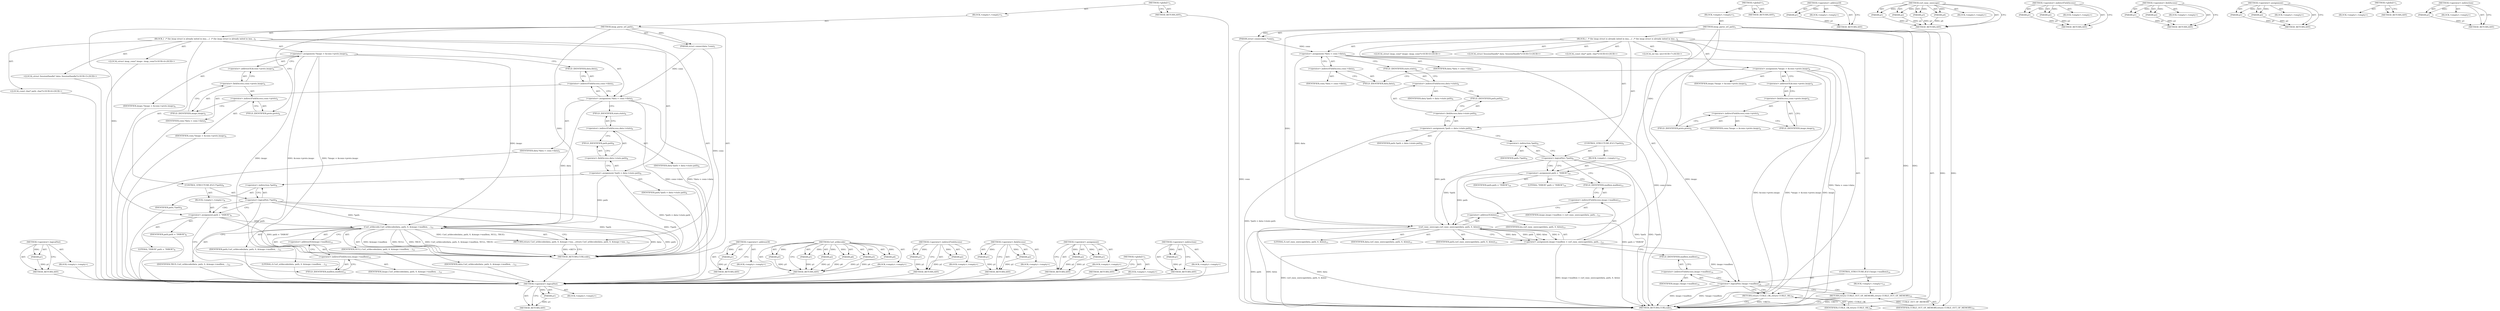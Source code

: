 digraph "&lt;operator&gt;.indirection" {
vulnerable_111 [label=<(METHOD,&lt;operator&gt;.logicalNot)>];
vulnerable_112 [label=<(PARAM,p1)>];
vulnerable_113 [label=<(BLOCK,&lt;empty&gt;,&lt;empty&gt;)>];
vulnerable_114 [label=<(METHOD_RETURN,ANY)>];
vulnerable_6 [label=<(METHOD,&lt;global&gt;)<SUB>1</SUB>>];
vulnerable_7 [label=<(BLOCK,&lt;empty&gt;,&lt;empty&gt;)<SUB>1</SUB>>];
vulnerable_8 [label=<(METHOD,imap_parse_url_path)<SUB>1</SUB>>];
vulnerable_9 [label=<(PARAM,struct connectdata *conn)<SUB>1</SUB>>];
vulnerable_10 [label=<(BLOCK,{
  /* the imap struct is already inited in ima...,{
  /* the imap struct is already inited in ima...)<SUB>2</SUB>>];
vulnerable_11 [label="<(LOCAL,struct imap_conn* imapc: imap_conn*)<SUB>4</SUB>>"];
vulnerable_12 [label=<(&lt;operator&gt;.assignment,*imapc = &amp;conn-&gt;proto.imapc)<SUB>4</SUB>>];
vulnerable_13 [label=<(IDENTIFIER,imapc,*imapc = &amp;conn-&gt;proto.imapc)<SUB>4</SUB>>];
vulnerable_14 [label=<(&lt;operator&gt;.addressOf,&amp;conn-&gt;proto.imapc)<SUB>4</SUB>>];
vulnerable_15 [label=<(&lt;operator&gt;.fieldAccess,conn-&gt;proto.imapc)<SUB>4</SUB>>];
vulnerable_16 [label=<(&lt;operator&gt;.indirectFieldAccess,conn-&gt;proto)<SUB>4</SUB>>];
vulnerable_17 [label=<(IDENTIFIER,conn,*imapc = &amp;conn-&gt;proto.imapc)<SUB>4</SUB>>];
vulnerable_18 [label=<(FIELD_IDENTIFIER,proto,proto)<SUB>4</SUB>>];
vulnerable_19 [label=<(FIELD_IDENTIFIER,imapc,imapc)<SUB>4</SUB>>];
vulnerable_20 [label="<(LOCAL,struct SessionHandle* data: SessionHandle*)<SUB>5</SUB>>"];
vulnerable_21 [label=<(&lt;operator&gt;.assignment,*data = conn-&gt;data)<SUB>5</SUB>>];
vulnerable_22 [label=<(IDENTIFIER,data,*data = conn-&gt;data)<SUB>5</SUB>>];
vulnerable_23 [label=<(&lt;operator&gt;.indirectFieldAccess,conn-&gt;data)<SUB>5</SUB>>];
vulnerable_24 [label=<(IDENTIFIER,conn,*data = conn-&gt;data)<SUB>5</SUB>>];
vulnerable_25 [label=<(FIELD_IDENTIFIER,data,data)<SUB>5</SUB>>];
vulnerable_26 [label="<(LOCAL,const char* path: char*)<SUB>6</SUB>>"];
vulnerable_27 [label=<(&lt;operator&gt;.assignment,*path = data-&gt;state.path)<SUB>6</SUB>>];
vulnerable_28 [label=<(IDENTIFIER,path,*path = data-&gt;state.path)<SUB>6</SUB>>];
vulnerable_29 [label=<(&lt;operator&gt;.fieldAccess,data-&gt;state.path)<SUB>6</SUB>>];
vulnerable_30 [label=<(&lt;operator&gt;.indirectFieldAccess,data-&gt;state)<SUB>6</SUB>>];
vulnerable_31 [label=<(IDENTIFIER,data,*path = data-&gt;state.path)<SUB>6</SUB>>];
vulnerable_32 [label=<(FIELD_IDENTIFIER,state,state)<SUB>6</SUB>>];
vulnerable_33 [label=<(FIELD_IDENTIFIER,path,path)<SUB>6</SUB>>];
vulnerable_34 [label="<(LOCAL,int len: int)<SUB>7</SUB>>"];
vulnerable_35 [label=<(CONTROL_STRUCTURE,IF,if (!*path))<SUB>9</SUB>>];
vulnerable_36 [label=<(&lt;operator&gt;.logicalNot,!*path)<SUB>9</SUB>>];
vulnerable_37 [label=<(&lt;operator&gt;.indirection,*path)<SUB>9</SUB>>];
vulnerable_38 [label=<(IDENTIFIER,path,!*path)<SUB>9</SUB>>];
vulnerable_39 [label=<(BLOCK,&lt;empty&gt;,&lt;empty&gt;)<SUB>10</SUB>>];
vulnerable_40 [label=<(&lt;operator&gt;.assignment,path = &quot;INBOX&quot;)<SUB>10</SUB>>];
vulnerable_41 [label=<(IDENTIFIER,path,path = &quot;INBOX&quot;)<SUB>10</SUB>>];
vulnerable_42 [label=<(LITERAL,&quot;INBOX&quot;,path = &quot;INBOX&quot;)<SUB>10</SUB>>];
vulnerable_43 [label=<(&lt;operator&gt;.assignment,imapc-&gt;mailbox = curl_easy_unescape(data, path,...)<SUB>13</SUB>>];
vulnerable_44 [label=<(&lt;operator&gt;.indirectFieldAccess,imapc-&gt;mailbox)<SUB>13</SUB>>];
vulnerable_45 [label=<(IDENTIFIER,imapc,imapc-&gt;mailbox = curl_easy_unescape(data, path,...)<SUB>13</SUB>>];
vulnerable_46 [label=<(FIELD_IDENTIFIER,mailbox,mailbox)<SUB>13</SUB>>];
vulnerable_47 [label=<(curl_easy_unescape,curl_easy_unescape(data, path, 0, &amp;len))<SUB>13</SUB>>];
vulnerable_48 [label=<(IDENTIFIER,data,curl_easy_unescape(data, path, 0, &amp;len))<SUB>13</SUB>>];
vulnerable_49 [label=<(IDENTIFIER,path,curl_easy_unescape(data, path, 0, &amp;len))<SUB>13</SUB>>];
vulnerable_50 [label=<(LITERAL,0,curl_easy_unescape(data, path, 0, &amp;len))<SUB>13</SUB>>];
vulnerable_51 [label=<(&lt;operator&gt;.addressOf,&amp;len)<SUB>13</SUB>>];
vulnerable_52 [label=<(IDENTIFIER,len,curl_easy_unescape(data, path, 0, &amp;len))<SUB>13</SUB>>];
vulnerable_53 [label=<(CONTROL_STRUCTURE,IF,if (!imapc-&gt;mailbox))<SUB>14</SUB>>];
vulnerable_54 [label=<(&lt;operator&gt;.logicalNot,!imapc-&gt;mailbox)<SUB>14</SUB>>];
vulnerable_55 [label=<(&lt;operator&gt;.indirectFieldAccess,imapc-&gt;mailbox)<SUB>14</SUB>>];
vulnerable_56 [label=<(IDENTIFIER,imapc,!imapc-&gt;mailbox)<SUB>14</SUB>>];
vulnerable_57 [label=<(FIELD_IDENTIFIER,mailbox,mailbox)<SUB>14</SUB>>];
vulnerable_58 [label=<(BLOCK,&lt;empty&gt;,&lt;empty&gt;)<SUB>15</SUB>>];
vulnerable_59 [label=<(RETURN,return CURLE_OUT_OF_MEMORY;,return CURLE_OUT_OF_MEMORY;)<SUB>15</SUB>>];
vulnerable_60 [label=<(IDENTIFIER,CURLE_OUT_OF_MEMORY,return CURLE_OUT_OF_MEMORY;)<SUB>15</SUB>>];
vulnerable_61 [label=<(RETURN,return CURLE_OK;,return CURLE_OK;)<SUB>16</SUB>>];
vulnerable_62 [label=<(IDENTIFIER,CURLE_OK,return CURLE_OK;)<SUB>16</SUB>>];
vulnerable_63 [label=<(METHOD_RETURN,CURLcode)<SUB>1</SUB>>];
vulnerable_65 [label=<(METHOD_RETURN,ANY)<SUB>1</SUB>>];
vulnerable_97 [label=<(METHOD,&lt;operator&gt;.addressOf)>];
vulnerable_98 [label=<(PARAM,p1)>];
vulnerable_99 [label=<(BLOCK,&lt;empty&gt;,&lt;empty&gt;)>];
vulnerable_100 [label=<(METHOD_RETURN,ANY)>];
vulnerable_119 [label=<(METHOD,curl_easy_unescape)>];
vulnerable_120 [label=<(PARAM,p1)>];
vulnerable_121 [label=<(PARAM,p2)>];
vulnerable_122 [label=<(PARAM,p3)>];
vulnerable_123 [label=<(PARAM,p4)>];
vulnerable_124 [label=<(BLOCK,&lt;empty&gt;,&lt;empty&gt;)>];
vulnerable_125 [label=<(METHOD_RETURN,ANY)>];
vulnerable_106 [label=<(METHOD,&lt;operator&gt;.indirectFieldAccess)>];
vulnerable_107 [label=<(PARAM,p1)>];
vulnerable_108 [label=<(PARAM,p2)>];
vulnerable_109 [label=<(BLOCK,&lt;empty&gt;,&lt;empty&gt;)>];
vulnerable_110 [label=<(METHOD_RETURN,ANY)>];
vulnerable_101 [label=<(METHOD,&lt;operator&gt;.fieldAccess)>];
vulnerable_102 [label=<(PARAM,p1)>];
vulnerable_103 [label=<(PARAM,p2)>];
vulnerable_104 [label=<(BLOCK,&lt;empty&gt;,&lt;empty&gt;)>];
vulnerable_105 [label=<(METHOD_RETURN,ANY)>];
vulnerable_92 [label=<(METHOD,&lt;operator&gt;.assignment)>];
vulnerable_93 [label=<(PARAM,p1)>];
vulnerable_94 [label=<(PARAM,p2)>];
vulnerable_95 [label=<(BLOCK,&lt;empty&gt;,&lt;empty&gt;)>];
vulnerable_96 [label=<(METHOD_RETURN,ANY)>];
vulnerable_86 [label=<(METHOD,&lt;global&gt;)<SUB>1</SUB>>];
vulnerable_87 [label=<(BLOCK,&lt;empty&gt;,&lt;empty&gt;)>];
vulnerable_88 [label=<(METHOD_RETURN,ANY)>];
vulnerable_115 [label=<(METHOD,&lt;operator&gt;.indirection)>];
vulnerable_116 [label=<(PARAM,p1)>];
vulnerable_117 [label=<(BLOCK,&lt;empty&gt;,&lt;empty&gt;)>];
vulnerable_118 [label=<(METHOD_RETURN,ANY)>];
fixed_101 [label=<(METHOD,&lt;operator&gt;.logicalNot)>];
fixed_102 [label=<(PARAM,p1)>];
fixed_103 [label=<(BLOCK,&lt;empty&gt;,&lt;empty&gt;)>];
fixed_104 [label=<(METHOD_RETURN,ANY)>];
fixed_6 [label=<(METHOD,&lt;global&gt;)<SUB>1</SUB>>];
fixed_7 [label=<(BLOCK,&lt;empty&gt;,&lt;empty&gt;)<SUB>1</SUB>>];
fixed_8 [label=<(METHOD,imap_parse_url_path)<SUB>1</SUB>>];
fixed_9 [label=<(PARAM,struct connectdata *conn)<SUB>1</SUB>>];
fixed_10 [label=<(BLOCK,{
  /* the imap struct is already inited in ima...,{
  /* the imap struct is already inited in ima...)<SUB>2</SUB>>];
fixed_11 [label="<(LOCAL,struct imap_conn* imapc: imap_conn*)<SUB>4</SUB>>"];
fixed_12 [label=<(&lt;operator&gt;.assignment,*imapc = &amp;conn-&gt;proto.imapc)<SUB>4</SUB>>];
fixed_13 [label=<(IDENTIFIER,imapc,*imapc = &amp;conn-&gt;proto.imapc)<SUB>4</SUB>>];
fixed_14 [label=<(&lt;operator&gt;.addressOf,&amp;conn-&gt;proto.imapc)<SUB>4</SUB>>];
fixed_15 [label=<(&lt;operator&gt;.fieldAccess,conn-&gt;proto.imapc)<SUB>4</SUB>>];
fixed_16 [label=<(&lt;operator&gt;.indirectFieldAccess,conn-&gt;proto)<SUB>4</SUB>>];
fixed_17 [label=<(IDENTIFIER,conn,*imapc = &amp;conn-&gt;proto.imapc)<SUB>4</SUB>>];
fixed_18 [label=<(FIELD_IDENTIFIER,proto,proto)<SUB>4</SUB>>];
fixed_19 [label=<(FIELD_IDENTIFIER,imapc,imapc)<SUB>4</SUB>>];
fixed_20 [label="<(LOCAL,struct SessionHandle* data: SessionHandle*)<SUB>5</SUB>>"];
fixed_21 [label=<(&lt;operator&gt;.assignment,*data = conn-&gt;data)<SUB>5</SUB>>];
fixed_22 [label=<(IDENTIFIER,data,*data = conn-&gt;data)<SUB>5</SUB>>];
fixed_23 [label=<(&lt;operator&gt;.indirectFieldAccess,conn-&gt;data)<SUB>5</SUB>>];
fixed_24 [label=<(IDENTIFIER,conn,*data = conn-&gt;data)<SUB>5</SUB>>];
fixed_25 [label=<(FIELD_IDENTIFIER,data,data)<SUB>5</SUB>>];
fixed_26 [label="<(LOCAL,const char* path: char*)<SUB>6</SUB>>"];
fixed_27 [label=<(&lt;operator&gt;.assignment,*path = data-&gt;state.path)<SUB>6</SUB>>];
fixed_28 [label=<(IDENTIFIER,path,*path = data-&gt;state.path)<SUB>6</SUB>>];
fixed_29 [label=<(&lt;operator&gt;.fieldAccess,data-&gt;state.path)<SUB>6</SUB>>];
fixed_30 [label=<(&lt;operator&gt;.indirectFieldAccess,data-&gt;state)<SUB>6</SUB>>];
fixed_31 [label=<(IDENTIFIER,data,*path = data-&gt;state.path)<SUB>6</SUB>>];
fixed_32 [label=<(FIELD_IDENTIFIER,state,state)<SUB>6</SUB>>];
fixed_33 [label=<(FIELD_IDENTIFIER,path,path)<SUB>6</SUB>>];
fixed_34 [label=<(CONTROL_STRUCTURE,IF,if (!*path))<SUB>8</SUB>>];
fixed_35 [label=<(&lt;operator&gt;.logicalNot,!*path)<SUB>8</SUB>>];
fixed_36 [label=<(&lt;operator&gt;.indirection,*path)<SUB>8</SUB>>];
fixed_37 [label=<(IDENTIFIER,path,!*path)<SUB>8</SUB>>];
fixed_38 [label=<(BLOCK,&lt;empty&gt;,&lt;empty&gt;)<SUB>9</SUB>>];
fixed_39 [label=<(&lt;operator&gt;.assignment,path = &quot;INBOX&quot;)<SUB>9</SUB>>];
fixed_40 [label=<(IDENTIFIER,path,path = &quot;INBOX&quot;)<SUB>9</SUB>>];
fixed_41 [label=<(LITERAL,&quot;INBOX&quot;,path = &quot;INBOX&quot;)<SUB>9</SUB>>];
fixed_42 [label=<(RETURN,return Curl_urldecode(data, path, 0, &amp;imapc-&gt;ma...,return Curl_urldecode(data, path, 0, &amp;imapc-&gt;ma...)<SUB>12</SUB>>];
fixed_43 [label=<(Curl_urldecode,Curl_urldecode(data, path, 0, &amp;imapc-&gt;mailbox, ...)<SUB>12</SUB>>];
fixed_44 [label=<(IDENTIFIER,data,Curl_urldecode(data, path, 0, &amp;imapc-&gt;mailbox, ...)<SUB>12</SUB>>];
fixed_45 [label=<(IDENTIFIER,path,Curl_urldecode(data, path, 0, &amp;imapc-&gt;mailbox, ...)<SUB>12</SUB>>];
fixed_46 [label=<(LITERAL,0,Curl_urldecode(data, path, 0, &amp;imapc-&gt;mailbox, ...)<SUB>12</SUB>>];
fixed_47 [label=<(&lt;operator&gt;.addressOf,&amp;imapc-&gt;mailbox)<SUB>12</SUB>>];
fixed_48 [label=<(&lt;operator&gt;.indirectFieldAccess,imapc-&gt;mailbox)<SUB>12</SUB>>];
fixed_49 [label=<(IDENTIFIER,imapc,Curl_urldecode(data, path, 0, &amp;imapc-&gt;mailbox, ...)<SUB>12</SUB>>];
fixed_50 [label=<(FIELD_IDENTIFIER,mailbox,mailbox)<SUB>12</SUB>>];
fixed_51 [label=<(IDENTIFIER,NULL,Curl_urldecode(data, path, 0, &amp;imapc-&gt;mailbox, ...)<SUB>12</SUB>>];
fixed_52 [label=<(IDENTIFIER,TRUE,Curl_urldecode(data, path, 0, &amp;imapc-&gt;mailbox, ...)<SUB>12</SUB>>];
fixed_53 [label=<(METHOD_RETURN,CURLcode)<SUB>1</SUB>>];
fixed_55 [label=<(METHOD_RETURN,ANY)<SUB>1</SUB>>];
fixed_87 [label=<(METHOD,&lt;operator&gt;.addressOf)>];
fixed_88 [label=<(PARAM,p1)>];
fixed_89 [label=<(BLOCK,&lt;empty&gt;,&lt;empty&gt;)>];
fixed_90 [label=<(METHOD_RETURN,ANY)>];
fixed_109 [label=<(METHOD,Curl_urldecode)>];
fixed_110 [label=<(PARAM,p1)>];
fixed_111 [label=<(PARAM,p2)>];
fixed_112 [label=<(PARAM,p3)>];
fixed_113 [label=<(PARAM,p4)>];
fixed_114 [label=<(PARAM,p5)>];
fixed_115 [label=<(PARAM,p6)>];
fixed_116 [label=<(BLOCK,&lt;empty&gt;,&lt;empty&gt;)>];
fixed_117 [label=<(METHOD_RETURN,ANY)>];
fixed_96 [label=<(METHOD,&lt;operator&gt;.indirectFieldAccess)>];
fixed_97 [label=<(PARAM,p1)>];
fixed_98 [label=<(PARAM,p2)>];
fixed_99 [label=<(BLOCK,&lt;empty&gt;,&lt;empty&gt;)>];
fixed_100 [label=<(METHOD_RETURN,ANY)>];
fixed_91 [label=<(METHOD,&lt;operator&gt;.fieldAccess)>];
fixed_92 [label=<(PARAM,p1)>];
fixed_93 [label=<(PARAM,p2)>];
fixed_94 [label=<(BLOCK,&lt;empty&gt;,&lt;empty&gt;)>];
fixed_95 [label=<(METHOD_RETURN,ANY)>];
fixed_82 [label=<(METHOD,&lt;operator&gt;.assignment)>];
fixed_83 [label=<(PARAM,p1)>];
fixed_84 [label=<(PARAM,p2)>];
fixed_85 [label=<(BLOCK,&lt;empty&gt;,&lt;empty&gt;)>];
fixed_86 [label=<(METHOD_RETURN,ANY)>];
fixed_76 [label=<(METHOD,&lt;global&gt;)<SUB>1</SUB>>];
fixed_77 [label=<(BLOCK,&lt;empty&gt;,&lt;empty&gt;)>];
fixed_78 [label=<(METHOD_RETURN,ANY)>];
fixed_105 [label=<(METHOD,&lt;operator&gt;.indirection)>];
fixed_106 [label=<(PARAM,p1)>];
fixed_107 [label=<(BLOCK,&lt;empty&gt;,&lt;empty&gt;)>];
fixed_108 [label=<(METHOD_RETURN,ANY)>];
vulnerable_111 -> vulnerable_112  [key=0, label="AST: "];
vulnerable_111 -> vulnerable_112  [key=1, label="DDG: "];
vulnerable_111 -> vulnerable_113  [key=0, label="AST: "];
vulnerable_111 -> vulnerable_114  [key=0, label="AST: "];
vulnerable_111 -> vulnerable_114  [key=1, label="CFG: "];
vulnerable_112 -> vulnerable_114  [key=0, label="DDG: p1"];
vulnerable_6 -> vulnerable_7  [key=0, label="AST: "];
vulnerable_6 -> vulnerable_65  [key=0, label="AST: "];
vulnerable_6 -> vulnerable_65  [key=1, label="CFG: "];
vulnerable_7 -> vulnerable_8  [key=0, label="AST: "];
vulnerable_8 -> vulnerable_9  [key=0, label="AST: "];
vulnerable_8 -> vulnerable_9  [key=1, label="DDG: "];
vulnerable_8 -> vulnerable_10  [key=0, label="AST: "];
vulnerable_8 -> vulnerable_63  [key=0, label="AST: "];
vulnerable_8 -> vulnerable_18  [key=0, label="CFG: "];
vulnerable_8 -> vulnerable_61  [key=0, label="DDG: "];
vulnerable_8 -> vulnerable_62  [key=0, label="DDG: "];
vulnerable_8 -> vulnerable_40  [key=0, label="DDG: "];
vulnerable_8 -> vulnerable_47  [key=0, label="DDG: "];
vulnerable_8 -> vulnerable_59  [key=0, label="DDG: "];
vulnerable_8 -> vulnerable_60  [key=0, label="DDG: "];
vulnerable_9 -> vulnerable_63  [key=0, label="DDG: conn"];
vulnerable_9 -> vulnerable_21  [key=0, label="DDG: conn"];
vulnerable_10 -> vulnerable_11  [key=0, label="AST: "];
vulnerable_10 -> vulnerable_12  [key=0, label="AST: "];
vulnerable_10 -> vulnerable_20  [key=0, label="AST: "];
vulnerable_10 -> vulnerable_21  [key=0, label="AST: "];
vulnerable_10 -> vulnerable_26  [key=0, label="AST: "];
vulnerable_10 -> vulnerable_27  [key=0, label="AST: "];
vulnerable_10 -> vulnerable_34  [key=0, label="AST: "];
vulnerable_10 -> vulnerable_35  [key=0, label="AST: "];
vulnerable_10 -> vulnerable_43  [key=0, label="AST: "];
vulnerable_10 -> vulnerable_53  [key=0, label="AST: "];
vulnerable_10 -> vulnerable_61  [key=0, label="AST: "];
vulnerable_12 -> vulnerable_13  [key=0, label="AST: "];
vulnerable_12 -> vulnerable_14  [key=0, label="AST: "];
vulnerable_12 -> vulnerable_25  [key=0, label="CFG: "];
vulnerable_12 -> vulnerable_63  [key=0, label="DDG: imapc"];
vulnerable_12 -> vulnerable_63  [key=1, label="DDG: &amp;conn-&gt;proto.imapc"];
vulnerable_12 -> vulnerable_63  [key=2, label="DDG: *imapc = &amp;conn-&gt;proto.imapc"];
vulnerable_12 -> vulnerable_54  [key=0, label="DDG: imapc"];
vulnerable_14 -> vulnerable_15  [key=0, label="AST: "];
vulnerable_14 -> vulnerable_12  [key=0, label="CFG: "];
vulnerable_15 -> vulnerable_16  [key=0, label="AST: "];
vulnerable_15 -> vulnerable_19  [key=0, label="AST: "];
vulnerable_15 -> vulnerable_14  [key=0, label="CFG: "];
vulnerable_16 -> vulnerable_17  [key=0, label="AST: "];
vulnerable_16 -> vulnerable_18  [key=0, label="AST: "];
vulnerable_16 -> vulnerable_19  [key=0, label="CFG: "];
vulnerable_18 -> vulnerable_16  [key=0, label="CFG: "];
vulnerable_19 -> vulnerable_15  [key=0, label="CFG: "];
vulnerable_21 -> vulnerable_22  [key=0, label="AST: "];
vulnerable_21 -> vulnerable_23  [key=0, label="AST: "];
vulnerable_21 -> vulnerable_32  [key=0, label="CFG: "];
vulnerable_21 -> vulnerable_63  [key=0, label="DDG: conn-&gt;data"];
vulnerable_21 -> vulnerable_63  [key=1, label="DDG: *data = conn-&gt;data"];
vulnerable_21 -> vulnerable_47  [key=0, label="DDG: data"];
vulnerable_23 -> vulnerable_24  [key=0, label="AST: "];
vulnerable_23 -> vulnerable_25  [key=0, label="AST: "];
vulnerable_23 -> vulnerable_21  [key=0, label="CFG: "];
vulnerable_25 -> vulnerable_23  [key=0, label="CFG: "];
vulnerable_27 -> vulnerable_28  [key=0, label="AST: "];
vulnerable_27 -> vulnerable_29  [key=0, label="AST: "];
vulnerable_27 -> vulnerable_37  [key=0, label="CFG: "];
vulnerable_27 -> vulnerable_63  [key=0, label="DDG: *path = data-&gt;state.path"];
vulnerable_27 -> vulnerable_47  [key=0, label="DDG: path"];
vulnerable_29 -> vulnerable_30  [key=0, label="AST: "];
vulnerable_29 -> vulnerable_33  [key=0, label="AST: "];
vulnerable_29 -> vulnerable_27  [key=0, label="CFG: "];
vulnerable_30 -> vulnerable_31  [key=0, label="AST: "];
vulnerable_30 -> vulnerable_32  [key=0, label="AST: "];
vulnerable_30 -> vulnerable_33  [key=0, label="CFG: "];
vulnerable_32 -> vulnerable_30  [key=0, label="CFG: "];
vulnerable_33 -> vulnerable_29  [key=0, label="CFG: "];
vulnerable_35 -> vulnerable_36  [key=0, label="AST: "];
vulnerable_35 -> vulnerable_39  [key=0, label="AST: "];
vulnerable_36 -> vulnerable_37  [key=0, label="AST: "];
vulnerable_36 -> vulnerable_40  [key=0, label="CFG: "];
vulnerable_36 -> vulnerable_40  [key=1, label="CDG: "];
vulnerable_36 -> vulnerable_46  [key=0, label="CFG: "];
vulnerable_36 -> vulnerable_63  [key=0, label="DDG: *path"];
vulnerable_36 -> vulnerable_63  [key=1, label="DDG: !*path"];
vulnerable_36 -> vulnerable_47  [key=0, label="DDG: *path"];
vulnerable_37 -> vulnerable_38  [key=0, label="AST: "];
vulnerable_37 -> vulnerable_36  [key=0, label="CFG: "];
vulnerable_39 -> vulnerable_40  [key=0, label="AST: "];
vulnerable_40 -> vulnerable_41  [key=0, label="AST: "];
vulnerable_40 -> vulnerable_42  [key=0, label="AST: "];
vulnerable_40 -> vulnerable_46  [key=0, label="CFG: "];
vulnerable_40 -> vulnerable_63  [key=0, label="DDG: path = &quot;INBOX&quot;"];
vulnerable_40 -> vulnerable_47  [key=0, label="DDG: path"];
vulnerable_43 -> vulnerable_44  [key=0, label="AST: "];
vulnerable_43 -> vulnerable_47  [key=0, label="AST: "];
vulnerable_43 -> vulnerable_57  [key=0, label="CFG: "];
vulnerable_43 -> vulnerable_63  [key=0, label="DDG: curl_easy_unescape(data, path, 0, &amp;len)"];
vulnerable_43 -> vulnerable_63  [key=1, label="DDG: imapc-&gt;mailbox = curl_easy_unescape(data, path, 0, &amp;len)"];
vulnerable_43 -> vulnerable_54  [key=0, label="DDG: imapc-&gt;mailbox"];
vulnerable_44 -> vulnerable_45  [key=0, label="AST: "];
vulnerable_44 -> vulnerable_46  [key=0, label="AST: "];
vulnerable_44 -> vulnerable_51  [key=0, label="CFG: "];
vulnerable_46 -> vulnerable_44  [key=0, label="CFG: "];
vulnerable_47 -> vulnerable_48  [key=0, label="AST: "];
vulnerable_47 -> vulnerable_49  [key=0, label="AST: "];
vulnerable_47 -> vulnerable_50  [key=0, label="AST: "];
vulnerable_47 -> vulnerable_51  [key=0, label="AST: "];
vulnerable_47 -> vulnerable_43  [key=0, label="CFG: "];
vulnerable_47 -> vulnerable_43  [key=1, label="DDG: data"];
vulnerable_47 -> vulnerable_43  [key=2, label="DDG: path"];
vulnerable_47 -> vulnerable_43  [key=3, label="DDG: 0"];
vulnerable_47 -> vulnerable_43  [key=4, label="DDG: &amp;len"];
vulnerable_47 -> vulnerable_63  [key=0, label="DDG: data"];
vulnerable_47 -> vulnerable_63  [key=1, label="DDG: path"];
vulnerable_47 -> vulnerable_63  [key=2, label="DDG: &amp;len"];
vulnerable_51 -> vulnerable_52  [key=0, label="AST: "];
vulnerable_51 -> vulnerable_47  [key=0, label="CFG: "];
vulnerable_53 -> vulnerable_54  [key=0, label="AST: "];
vulnerable_53 -> vulnerable_58  [key=0, label="AST: "];
vulnerable_54 -> vulnerable_55  [key=0, label="AST: "];
vulnerable_54 -> vulnerable_59  [key=0, label="CFG: "];
vulnerable_54 -> vulnerable_59  [key=1, label="CDG: "];
vulnerable_54 -> vulnerable_61  [key=0, label="CFG: "];
vulnerable_54 -> vulnerable_61  [key=1, label="CDG: "];
vulnerable_54 -> vulnerable_63  [key=0, label="DDG: imapc-&gt;mailbox"];
vulnerable_54 -> vulnerable_63  [key=1, label="DDG: !imapc-&gt;mailbox"];
vulnerable_55 -> vulnerable_56  [key=0, label="AST: "];
vulnerable_55 -> vulnerable_57  [key=0, label="AST: "];
vulnerable_55 -> vulnerable_54  [key=0, label="CFG: "];
vulnerable_57 -> vulnerable_55  [key=0, label="CFG: "];
vulnerable_58 -> vulnerable_59  [key=0, label="AST: "];
vulnerable_59 -> vulnerable_60  [key=0, label="AST: "];
vulnerable_59 -> vulnerable_63  [key=0, label="CFG: "];
vulnerable_59 -> vulnerable_63  [key=1, label="DDG: &lt;RET&gt;"];
vulnerable_60 -> vulnerable_59  [key=0, label="DDG: CURLE_OUT_OF_MEMORY"];
vulnerable_61 -> vulnerable_62  [key=0, label="AST: "];
vulnerable_61 -> vulnerable_63  [key=0, label="CFG: "];
vulnerable_61 -> vulnerable_63  [key=1, label="DDG: &lt;RET&gt;"];
vulnerable_62 -> vulnerable_61  [key=0, label="DDG: CURLE_OK"];
vulnerable_97 -> vulnerable_98  [key=0, label="AST: "];
vulnerable_97 -> vulnerable_98  [key=1, label="DDG: "];
vulnerable_97 -> vulnerable_99  [key=0, label="AST: "];
vulnerable_97 -> vulnerable_100  [key=0, label="AST: "];
vulnerable_97 -> vulnerable_100  [key=1, label="CFG: "];
vulnerable_98 -> vulnerable_100  [key=0, label="DDG: p1"];
vulnerable_119 -> vulnerable_120  [key=0, label="AST: "];
vulnerable_119 -> vulnerable_120  [key=1, label="DDG: "];
vulnerable_119 -> vulnerable_124  [key=0, label="AST: "];
vulnerable_119 -> vulnerable_121  [key=0, label="AST: "];
vulnerable_119 -> vulnerable_121  [key=1, label="DDG: "];
vulnerable_119 -> vulnerable_125  [key=0, label="AST: "];
vulnerable_119 -> vulnerable_125  [key=1, label="CFG: "];
vulnerable_119 -> vulnerable_122  [key=0, label="AST: "];
vulnerable_119 -> vulnerable_122  [key=1, label="DDG: "];
vulnerable_119 -> vulnerable_123  [key=0, label="AST: "];
vulnerable_119 -> vulnerable_123  [key=1, label="DDG: "];
vulnerable_120 -> vulnerable_125  [key=0, label="DDG: p1"];
vulnerable_121 -> vulnerable_125  [key=0, label="DDG: p2"];
vulnerable_122 -> vulnerable_125  [key=0, label="DDG: p3"];
vulnerable_123 -> vulnerable_125  [key=0, label="DDG: p4"];
vulnerable_106 -> vulnerable_107  [key=0, label="AST: "];
vulnerable_106 -> vulnerable_107  [key=1, label="DDG: "];
vulnerable_106 -> vulnerable_109  [key=0, label="AST: "];
vulnerable_106 -> vulnerable_108  [key=0, label="AST: "];
vulnerable_106 -> vulnerable_108  [key=1, label="DDG: "];
vulnerable_106 -> vulnerable_110  [key=0, label="AST: "];
vulnerable_106 -> vulnerable_110  [key=1, label="CFG: "];
vulnerable_107 -> vulnerable_110  [key=0, label="DDG: p1"];
vulnerable_108 -> vulnerable_110  [key=0, label="DDG: p2"];
vulnerable_101 -> vulnerable_102  [key=0, label="AST: "];
vulnerable_101 -> vulnerable_102  [key=1, label="DDG: "];
vulnerable_101 -> vulnerable_104  [key=0, label="AST: "];
vulnerable_101 -> vulnerable_103  [key=0, label="AST: "];
vulnerable_101 -> vulnerable_103  [key=1, label="DDG: "];
vulnerable_101 -> vulnerable_105  [key=0, label="AST: "];
vulnerable_101 -> vulnerable_105  [key=1, label="CFG: "];
vulnerable_102 -> vulnerable_105  [key=0, label="DDG: p1"];
vulnerable_103 -> vulnerable_105  [key=0, label="DDG: p2"];
vulnerable_92 -> vulnerable_93  [key=0, label="AST: "];
vulnerable_92 -> vulnerable_93  [key=1, label="DDG: "];
vulnerable_92 -> vulnerable_95  [key=0, label="AST: "];
vulnerable_92 -> vulnerable_94  [key=0, label="AST: "];
vulnerable_92 -> vulnerable_94  [key=1, label="DDG: "];
vulnerable_92 -> vulnerable_96  [key=0, label="AST: "];
vulnerable_92 -> vulnerable_96  [key=1, label="CFG: "];
vulnerable_93 -> vulnerable_96  [key=0, label="DDG: p1"];
vulnerable_94 -> vulnerable_96  [key=0, label="DDG: p2"];
vulnerable_86 -> vulnerable_87  [key=0, label="AST: "];
vulnerable_86 -> vulnerable_88  [key=0, label="AST: "];
vulnerable_86 -> vulnerable_88  [key=1, label="CFG: "];
vulnerable_115 -> vulnerable_116  [key=0, label="AST: "];
vulnerable_115 -> vulnerable_116  [key=1, label="DDG: "];
vulnerable_115 -> vulnerable_117  [key=0, label="AST: "];
vulnerable_115 -> vulnerable_118  [key=0, label="AST: "];
vulnerable_115 -> vulnerable_118  [key=1, label="CFG: "];
vulnerable_116 -> vulnerable_118  [key=0, label="DDG: p1"];
fixed_101 -> fixed_102  [key=0, label="AST: "];
fixed_101 -> fixed_102  [key=1, label="DDG: "];
fixed_101 -> fixed_103  [key=0, label="AST: "];
fixed_101 -> fixed_104  [key=0, label="AST: "];
fixed_101 -> fixed_104  [key=1, label="CFG: "];
fixed_102 -> fixed_104  [key=0, label="DDG: p1"];
fixed_103 -> vulnerable_111  [key=0];
fixed_104 -> vulnerable_111  [key=0];
fixed_6 -> fixed_7  [key=0, label="AST: "];
fixed_6 -> fixed_55  [key=0, label="AST: "];
fixed_6 -> fixed_55  [key=1, label="CFG: "];
fixed_7 -> fixed_8  [key=0, label="AST: "];
fixed_8 -> fixed_9  [key=0, label="AST: "];
fixed_8 -> fixed_9  [key=1, label="DDG: "];
fixed_8 -> fixed_10  [key=0, label="AST: "];
fixed_8 -> fixed_53  [key=0, label="AST: "];
fixed_8 -> fixed_18  [key=0, label="CFG: "];
fixed_8 -> fixed_39  [key=0, label="DDG: "];
fixed_8 -> fixed_43  [key=0, label="DDG: "];
fixed_9 -> fixed_53  [key=0, label="DDG: conn"];
fixed_9 -> fixed_21  [key=0, label="DDG: conn"];
fixed_10 -> fixed_11  [key=0, label="AST: "];
fixed_10 -> fixed_12  [key=0, label="AST: "];
fixed_10 -> fixed_20  [key=0, label="AST: "];
fixed_10 -> fixed_21  [key=0, label="AST: "];
fixed_10 -> fixed_26  [key=0, label="AST: "];
fixed_10 -> fixed_27  [key=0, label="AST: "];
fixed_10 -> fixed_34  [key=0, label="AST: "];
fixed_10 -> fixed_42  [key=0, label="AST: "];
fixed_11 -> vulnerable_111  [key=0];
fixed_12 -> fixed_13  [key=0, label="AST: "];
fixed_12 -> fixed_14  [key=0, label="AST: "];
fixed_12 -> fixed_25  [key=0, label="CFG: "];
fixed_12 -> fixed_53  [key=0, label="DDG: imapc"];
fixed_12 -> fixed_53  [key=1, label="DDG: &amp;conn-&gt;proto.imapc"];
fixed_12 -> fixed_53  [key=2, label="DDG: *imapc = &amp;conn-&gt;proto.imapc"];
fixed_12 -> fixed_43  [key=0, label="DDG: imapc"];
fixed_13 -> vulnerable_111  [key=0];
fixed_14 -> fixed_15  [key=0, label="AST: "];
fixed_14 -> fixed_12  [key=0, label="CFG: "];
fixed_15 -> fixed_16  [key=0, label="AST: "];
fixed_15 -> fixed_19  [key=0, label="AST: "];
fixed_15 -> fixed_14  [key=0, label="CFG: "];
fixed_16 -> fixed_17  [key=0, label="AST: "];
fixed_16 -> fixed_18  [key=0, label="AST: "];
fixed_16 -> fixed_19  [key=0, label="CFG: "];
fixed_17 -> vulnerable_111  [key=0];
fixed_18 -> fixed_16  [key=0, label="CFG: "];
fixed_19 -> fixed_15  [key=0, label="CFG: "];
fixed_20 -> vulnerable_111  [key=0];
fixed_21 -> fixed_22  [key=0, label="AST: "];
fixed_21 -> fixed_23  [key=0, label="AST: "];
fixed_21 -> fixed_32  [key=0, label="CFG: "];
fixed_21 -> fixed_53  [key=0, label="DDG: conn-&gt;data"];
fixed_21 -> fixed_53  [key=1, label="DDG: *data = conn-&gt;data"];
fixed_21 -> fixed_43  [key=0, label="DDG: data"];
fixed_22 -> vulnerable_111  [key=0];
fixed_23 -> fixed_24  [key=0, label="AST: "];
fixed_23 -> fixed_25  [key=0, label="AST: "];
fixed_23 -> fixed_21  [key=0, label="CFG: "];
fixed_24 -> vulnerable_111  [key=0];
fixed_25 -> fixed_23  [key=0, label="CFG: "];
fixed_26 -> vulnerable_111  [key=0];
fixed_27 -> fixed_28  [key=0, label="AST: "];
fixed_27 -> fixed_29  [key=0, label="AST: "];
fixed_27 -> fixed_36  [key=0, label="CFG: "];
fixed_27 -> fixed_53  [key=0, label="DDG: *path = data-&gt;state.path"];
fixed_27 -> fixed_43  [key=0, label="DDG: path"];
fixed_28 -> vulnerable_111  [key=0];
fixed_29 -> fixed_30  [key=0, label="AST: "];
fixed_29 -> fixed_33  [key=0, label="AST: "];
fixed_29 -> fixed_27  [key=0, label="CFG: "];
fixed_30 -> fixed_31  [key=0, label="AST: "];
fixed_30 -> fixed_32  [key=0, label="AST: "];
fixed_30 -> fixed_33  [key=0, label="CFG: "];
fixed_31 -> vulnerable_111  [key=0];
fixed_32 -> fixed_30  [key=0, label="CFG: "];
fixed_33 -> fixed_29  [key=0, label="CFG: "];
fixed_34 -> fixed_35  [key=0, label="AST: "];
fixed_34 -> fixed_38  [key=0, label="AST: "];
fixed_35 -> fixed_36  [key=0, label="AST: "];
fixed_35 -> fixed_39  [key=0, label="CFG: "];
fixed_35 -> fixed_39  [key=1, label="CDG: "];
fixed_35 -> fixed_50  [key=0, label="CFG: "];
fixed_35 -> fixed_53  [key=0, label="DDG: *path"];
fixed_35 -> fixed_53  [key=1, label="DDG: !*path"];
fixed_35 -> fixed_43  [key=0, label="DDG: *path"];
fixed_36 -> fixed_37  [key=0, label="AST: "];
fixed_36 -> fixed_35  [key=0, label="CFG: "];
fixed_37 -> vulnerable_111  [key=0];
fixed_38 -> fixed_39  [key=0, label="AST: "];
fixed_39 -> fixed_40  [key=0, label="AST: "];
fixed_39 -> fixed_41  [key=0, label="AST: "];
fixed_39 -> fixed_50  [key=0, label="CFG: "];
fixed_39 -> fixed_53  [key=0, label="DDG: path = &quot;INBOX&quot;"];
fixed_39 -> fixed_43  [key=0, label="DDG: path"];
fixed_40 -> vulnerable_111  [key=0];
fixed_41 -> vulnerable_111  [key=0];
fixed_42 -> fixed_43  [key=0, label="AST: "];
fixed_42 -> fixed_53  [key=0, label="CFG: "];
fixed_42 -> fixed_53  [key=1, label="DDG: &lt;RET&gt;"];
fixed_43 -> fixed_44  [key=0, label="AST: "];
fixed_43 -> fixed_45  [key=0, label="AST: "];
fixed_43 -> fixed_46  [key=0, label="AST: "];
fixed_43 -> fixed_47  [key=0, label="AST: "];
fixed_43 -> fixed_51  [key=0, label="AST: "];
fixed_43 -> fixed_52  [key=0, label="AST: "];
fixed_43 -> fixed_42  [key=0, label="CFG: "];
fixed_43 -> fixed_42  [key=1, label="DDG: Curl_urldecode(data, path, 0, &amp;imapc-&gt;mailbox, NULL, TRUE)"];
fixed_43 -> fixed_53  [key=0, label="DDG: data"];
fixed_43 -> fixed_53  [key=1, label="DDG: path"];
fixed_43 -> fixed_53  [key=2, label="DDG: &amp;imapc-&gt;mailbox"];
fixed_43 -> fixed_53  [key=3, label="DDG: NULL"];
fixed_43 -> fixed_53  [key=4, label="DDG: TRUE"];
fixed_43 -> fixed_53  [key=5, label="DDG: Curl_urldecode(data, path, 0, &amp;imapc-&gt;mailbox, NULL, TRUE)"];
fixed_44 -> vulnerable_111  [key=0];
fixed_45 -> vulnerable_111  [key=0];
fixed_46 -> vulnerable_111  [key=0];
fixed_47 -> fixed_48  [key=0, label="AST: "];
fixed_47 -> fixed_43  [key=0, label="CFG: "];
fixed_48 -> fixed_49  [key=0, label="AST: "];
fixed_48 -> fixed_50  [key=0, label="AST: "];
fixed_48 -> fixed_47  [key=0, label="CFG: "];
fixed_49 -> vulnerable_111  [key=0];
fixed_50 -> fixed_48  [key=0, label="CFG: "];
fixed_51 -> vulnerable_111  [key=0];
fixed_52 -> vulnerable_111  [key=0];
fixed_53 -> vulnerable_111  [key=0];
fixed_55 -> vulnerable_111  [key=0];
fixed_87 -> fixed_88  [key=0, label="AST: "];
fixed_87 -> fixed_88  [key=1, label="DDG: "];
fixed_87 -> fixed_89  [key=0, label="AST: "];
fixed_87 -> fixed_90  [key=0, label="AST: "];
fixed_87 -> fixed_90  [key=1, label="CFG: "];
fixed_88 -> fixed_90  [key=0, label="DDG: p1"];
fixed_89 -> vulnerable_111  [key=0];
fixed_90 -> vulnerable_111  [key=0];
fixed_109 -> fixed_110  [key=0, label="AST: "];
fixed_109 -> fixed_110  [key=1, label="DDG: "];
fixed_109 -> fixed_116  [key=0, label="AST: "];
fixed_109 -> fixed_111  [key=0, label="AST: "];
fixed_109 -> fixed_111  [key=1, label="DDG: "];
fixed_109 -> fixed_117  [key=0, label="AST: "];
fixed_109 -> fixed_117  [key=1, label="CFG: "];
fixed_109 -> fixed_112  [key=0, label="AST: "];
fixed_109 -> fixed_112  [key=1, label="DDG: "];
fixed_109 -> fixed_113  [key=0, label="AST: "];
fixed_109 -> fixed_113  [key=1, label="DDG: "];
fixed_109 -> fixed_114  [key=0, label="AST: "];
fixed_109 -> fixed_114  [key=1, label="DDG: "];
fixed_109 -> fixed_115  [key=0, label="AST: "];
fixed_109 -> fixed_115  [key=1, label="DDG: "];
fixed_110 -> fixed_117  [key=0, label="DDG: p1"];
fixed_111 -> fixed_117  [key=0, label="DDG: p2"];
fixed_112 -> fixed_117  [key=0, label="DDG: p3"];
fixed_113 -> fixed_117  [key=0, label="DDG: p4"];
fixed_114 -> fixed_117  [key=0, label="DDG: p5"];
fixed_115 -> fixed_117  [key=0, label="DDG: p6"];
fixed_116 -> vulnerable_111  [key=0];
fixed_117 -> vulnerable_111  [key=0];
fixed_96 -> fixed_97  [key=0, label="AST: "];
fixed_96 -> fixed_97  [key=1, label="DDG: "];
fixed_96 -> fixed_99  [key=0, label="AST: "];
fixed_96 -> fixed_98  [key=0, label="AST: "];
fixed_96 -> fixed_98  [key=1, label="DDG: "];
fixed_96 -> fixed_100  [key=0, label="AST: "];
fixed_96 -> fixed_100  [key=1, label="CFG: "];
fixed_97 -> fixed_100  [key=0, label="DDG: p1"];
fixed_98 -> fixed_100  [key=0, label="DDG: p2"];
fixed_99 -> vulnerable_111  [key=0];
fixed_100 -> vulnerable_111  [key=0];
fixed_91 -> fixed_92  [key=0, label="AST: "];
fixed_91 -> fixed_92  [key=1, label="DDG: "];
fixed_91 -> fixed_94  [key=0, label="AST: "];
fixed_91 -> fixed_93  [key=0, label="AST: "];
fixed_91 -> fixed_93  [key=1, label="DDG: "];
fixed_91 -> fixed_95  [key=0, label="AST: "];
fixed_91 -> fixed_95  [key=1, label="CFG: "];
fixed_92 -> fixed_95  [key=0, label="DDG: p1"];
fixed_93 -> fixed_95  [key=0, label="DDG: p2"];
fixed_94 -> vulnerable_111  [key=0];
fixed_95 -> vulnerable_111  [key=0];
fixed_82 -> fixed_83  [key=0, label="AST: "];
fixed_82 -> fixed_83  [key=1, label="DDG: "];
fixed_82 -> fixed_85  [key=0, label="AST: "];
fixed_82 -> fixed_84  [key=0, label="AST: "];
fixed_82 -> fixed_84  [key=1, label="DDG: "];
fixed_82 -> fixed_86  [key=0, label="AST: "];
fixed_82 -> fixed_86  [key=1, label="CFG: "];
fixed_83 -> fixed_86  [key=0, label="DDG: p1"];
fixed_84 -> fixed_86  [key=0, label="DDG: p2"];
fixed_85 -> vulnerable_111  [key=0];
fixed_86 -> vulnerable_111  [key=0];
fixed_76 -> fixed_77  [key=0, label="AST: "];
fixed_76 -> fixed_78  [key=0, label="AST: "];
fixed_76 -> fixed_78  [key=1, label="CFG: "];
fixed_77 -> vulnerable_111  [key=0];
fixed_78 -> vulnerable_111  [key=0];
fixed_105 -> fixed_106  [key=0, label="AST: "];
fixed_105 -> fixed_106  [key=1, label="DDG: "];
fixed_105 -> fixed_107  [key=0, label="AST: "];
fixed_105 -> fixed_108  [key=0, label="AST: "];
fixed_105 -> fixed_108  [key=1, label="CFG: "];
fixed_106 -> fixed_108  [key=0, label="DDG: p1"];
fixed_107 -> vulnerable_111  [key=0];
fixed_108 -> vulnerable_111  [key=0];
}
